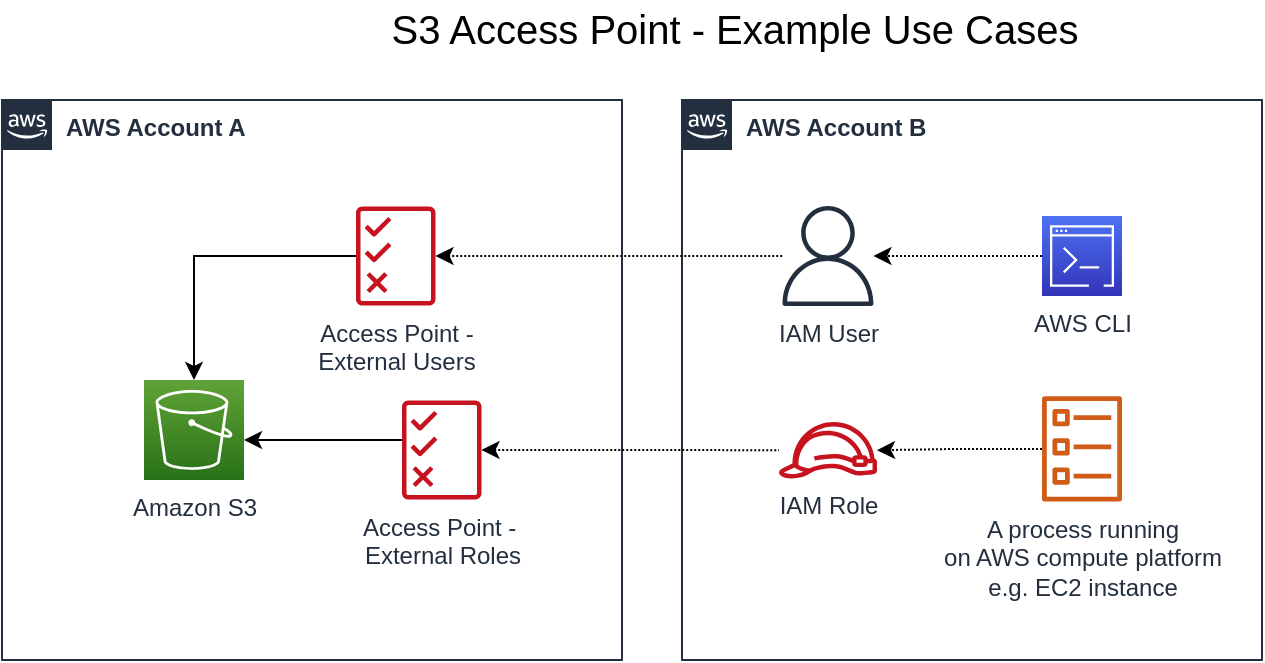 <mxfile version="11.3.0" type="device" pages="1"><diagram id="mfqqW5EL8p2AHW0prpy9" name="Page-1"><mxGraphModel dx="946" dy="611" grid="1" gridSize="10" guides="1" tooltips="1" connect="1" arrows="1" fold="1" page="1" pageScale="1" pageWidth="850" pageHeight="1100" math="0" shadow="0"><root><mxCell id="0"/><mxCell id="1" parent="0"/><mxCell id="eUIRUIGyhLZv4Ag_CWWQ-2" value="AWS Account A" style="points=[[0,0],[0.25,0],[0.5,0],[0.75,0],[1,0],[1,0.25],[1,0.5],[1,0.75],[1,1],[0.75,1],[0.5,1],[0.25,1],[0,1],[0,0.75],[0,0.5],[0,0.25]];outlineConnect=0;gradientColor=none;html=1;whiteSpace=wrap;fontSize=12;fontStyle=1;shape=mxgraph.aws4.group;grIcon=mxgraph.aws4.group_aws_cloud_alt;strokeColor=#232F3E;fillColor=none;verticalAlign=top;align=left;spacingLeft=30;fontColor=#232F3E;dashed=0;" parent="1" vertex="1"><mxGeometry x="50" y="160" width="310" height="280" as="geometry"/></mxCell><mxCell id="eUIRUIGyhLZv4Ag_CWWQ-1" value="Amazon S3" style="outlineConnect=0;fontColor=#232F3E;gradientColor=#60A337;gradientDirection=north;fillColor=#277116;strokeColor=#ffffff;dashed=0;verticalLabelPosition=bottom;verticalAlign=top;align=center;html=1;fontSize=12;fontStyle=0;aspect=fixed;shape=mxgraph.aws4.resourceIcon;resIcon=mxgraph.aws4.s3;" parent="1" vertex="1"><mxGeometry x="121" y="300" width="50" height="50" as="geometry"/></mxCell><mxCell id="eUIRUIGyhLZv4Ag_CWWQ-3" value="AWS Account B" style="points=[[0,0],[0.25,0],[0.5,0],[0.75,0],[1,0],[1,0.25],[1,0.5],[1,0.75],[1,1],[0.75,1],[0.5,1],[0.25,1],[0,1],[0,0.75],[0,0.5],[0,0.25]];outlineConnect=0;gradientColor=none;html=1;whiteSpace=wrap;fontSize=12;fontStyle=1;shape=mxgraph.aws4.group;grIcon=mxgraph.aws4.group_aws_cloud_alt;strokeColor=#232F3E;fillColor=none;verticalAlign=top;align=left;spacingLeft=30;fontColor=#232F3E;dashed=0;" parent="1" vertex="1"><mxGeometry x="390" y="160" width="290" height="280" as="geometry"/></mxCell><mxCell id="eUIRUIGyhLZv4Ag_CWWQ-5" value="IAM User" style="outlineConnect=0;fontColor=#232F3E;gradientColor=none;fillColor=#232F3E;strokeColor=none;dashed=0;verticalLabelPosition=bottom;verticalAlign=top;align=center;html=1;fontSize=12;fontStyle=0;aspect=fixed;pointerEvents=1;shape=mxgraph.aws4.user;" parent="1" vertex="1"><mxGeometry x="438" y="213" width="50" height="50" as="geometry"/></mxCell><mxCell id="eUIRUIGyhLZv4Ag_CWWQ-9" style="edgeStyle=orthogonalEdgeStyle;rounded=0;orthogonalLoop=1;jettySize=auto;html=1;" parent="1" source="eUIRUIGyhLZv4Ag_CWWQ-6" target="eUIRUIGyhLZv4Ag_CWWQ-1" edge="1"><mxGeometry relative="1" as="geometry"/></mxCell><mxCell id="Z6uP7hoktwadQO8emKgE-10" style="edgeStyle=orthogonalEdgeStyle;rounded=0;orthogonalLoop=1;jettySize=auto;html=1;dashed=1;dashPattern=1 1;startArrow=classic;startFill=1;endArrow=none;endFill=0;" edge="1" parent="1" source="eUIRUIGyhLZv4Ag_CWWQ-6" target="eUIRUIGyhLZv4Ag_CWWQ-5"><mxGeometry relative="1" as="geometry"/></mxCell><mxCell id="eUIRUIGyhLZv4Ag_CWWQ-6" value="Access Point - &lt;br&gt;External Users" style="outlineConnect=0;fontColor=#232F3E;gradientColor=none;fillColor=#C7131F;strokeColor=none;dashed=0;verticalLabelPosition=bottom;verticalAlign=top;align=center;html=1;fontSize=12;fontStyle=0;aspect=fixed;pointerEvents=1;shape=mxgraph.aws4.permissions;" parent="1" vertex="1"><mxGeometry x="227" y="213" width="39.75" height="50" as="geometry"/></mxCell><mxCell id="Z6uP7hoktwadQO8emKgE-9" style="edgeStyle=orthogonalEdgeStyle;rounded=0;orthogonalLoop=1;jettySize=auto;html=1;" edge="1" parent="1" source="eUIRUIGyhLZv4Ag_CWWQ-7" target="eUIRUIGyhLZv4Ag_CWWQ-1"><mxGeometry relative="1" as="geometry"><Array as="points"><mxPoint x="200" y="330"/><mxPoint x="200" y="330"/></Array></mxGeometry></mxCell><mxCell id="Z6uP7hoktwadQO8emKgE-11" style="edgeStyle=orthogonalEdgeStyle;rounded=0;orthogonalLoop=1;jettySize=auto;html=1;dashed=1;dashPattern=1 1;startArrow=classic;startFill=1;endArrow=none;endFill=0;" edge="1" parent="1" source="eUIRUIGyhLZv4Ag_CWWQ-7" target="eUIRUIGyhLZv4Ag_CWWQ-15"><mxGeometry relative="1" as="geometry"/></mxCell><mxCell id="eUIRUIGyhLZv4Ag_CWWQ-7" value="Access Point -&amp;nbsp;&lt;br&gt;External Roles" style="outlineConnect=0;fontColor=#232F3E;gradientColor=none;fillColor=#C7131F;strokeColor=none;dashed=0;verticalLabelPosition=bottom;verticalAlign=top;align=center;html=1;fontSize=12;fontStyle=0;aspect=fixed;pointerEvents=1;shape=mxgraph.aws4.permissions;" parent="1" vertex="1"><mxGeometry x="250" y="310" width="39.75" height="50" as="geometry"/></mxCell><mxCell id="eUIRUIGyhLZv4Ag_CWWQ-15" value="IAM Role" style="outlineConnect=0;fontColor=#232F3E;gradientColor=none;fillColor=#C7131F;strokeColor=none;dashed=0;verticalLabelPosition=bottom;verticalAlign=top;align=center;html=1;fontSize=12;fontStyle=0;aspect=fixed;pointerEvents=1;shape=mxgraph.aws4.role;" parent="1" vertex="1"><mxGeometry x="438" y="321" width="50" height="28.21" as="geometry"/></mxCell><mxCell id="eUIRUIGyhLZv4Ag_CWWQ-26" value="S3 Access Point - Example Use Cases" style="text;html=1;resizable=0;points=[];autosize=1;align=center;verticalAlign=top;spacingTop=-4;fontSize=20;" parent="1" vertex="1"><mxGeometry x="306" y="110" width="220" height="20" as="geometry"/></mxCell><mxCell id="Z6uP7hoktwadQO8emKgE-3" style="edgeStyle=orthogonalEdgeStyle;rounded=0;orthogonalLoop=1;jettySize=auto;html=1;dashed=1;dashPattern=1 1;" edge="1" parent="1" source="Z6uP7hoktwadQO8emKgE-1" target="eUIRUIGyhLZv4Ag_CWWQ-5"><mxGeometry relative="1" as="geometry"/></mxCell><mxCell id="Z6uP7hoktwadQO8emKgE-1" value="AWS CLI" style="outlineConnect=0;fontColor=#232F3E;gradientColor=#4D72F3;gradientDirection=north;fillColor=#3334B9;strokeColor=#ffffff;dashed=0;verticalLabelPosition=bottom;verticalAlign=top;align=center;html=1;fontSize=12;fontStyle=0;aspect=fixed;shape=mxgraph.aws4.resourceIcon;resIcon=mxgraph.aws4.command_line_interface;" vertex="1" parent="1"><mxGeometry x="570" y="218" width="40" height="40" as="geometry"/></mxCell><mxCell id="Z6uP7hoktwadQO8emKgE-5" style="edgeStyle=orthogonalEdgeStyle;rounded=0;orthogonalLoop=1;jettySize=auto;html=1;dashed=1;dashPattern=1 1;" edge="1" parent="1" source="Z6uP7hoktwadQO8emKgE-4" target="eUIRUIGyhLZv4Ag_CWWQ-15"><mxGeometry relative="1" as="geometry"/></mxCell><mxCell id="Z6uP7hoktwadQO8emKgE-4" value="A process running &lt;br&gt;on AWS compute platform &lt;br&gt;e.g. EC2 instance" style="outlineConnect=0;fontColor=#232F3E;gradientColor=none;fillColor=#D05C17;strokeColor=none;dashed=0;verticalLabelPosition=bottom;verticalAlign=top;align=center;html=1;fontSize=12;fontStyle=0;aspect=fixed;pointerEvents=1;shape=mxgraph.aws4.ecs_task;" vertex="1" parent="1"><mxGeometry x="570" y="308" width="40" height="52.88" as="geometry"/></mxCell><mxCell id="Z6uP7hoktwadQO8emKgE-7" style="edgeStyle=orthogonalEdgeStyle;rounded=0;orthogonalLoop=1;jettySize=auto;html=1;" edge="1" parent="1" source="Z6uP7hoktwadQO8emKgE-6"><mxGeometry relative="1" as="geometry"><mxPoint x="475" y="187" as="targetPoint"/></mxGeometry></mxCell></root></mxGraphModel></diagram></mxfile>
